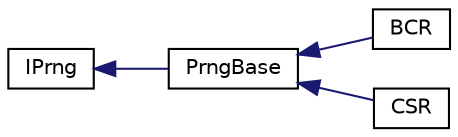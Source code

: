 digraph "Graphical Class Hierarchy"
{
 // LATEX_PDF_SIZE
  edge [fontname="Helvetica",fontsize="10",labelfontname="Helvetica",labelfontsize="10"];
  node [fontname="Helvetica",fontsize="10",shape=record];
  rankdir="LR";
  Node0 [label="IPrng",height=0.2,width=0.4,color="black", fillcolor="white", style="filled",URL="$class_i_prng.html",tooltip="The PRNG virtual interface class."];
  Node0 -> Node1 [dir="back",color="midnightblue",fontsize="10",style="solid",fontname="Helvetica"];
  Node1 [label="PrngBase",height=0.2,width=0.4,color="black", fillcolor="white", style="filled",URL="$class_prng_base.html",tooltip="The PRNG base class; this is not an operable class"];
  Node1 -> Node2 [dir="back",color="midnightblue",fontsize="10",style="solid",fontname="Helvetica"];
  Node2 [label="BCR",height=0.2,width=0.4,color="black", fillcolor="white", style="filled",URL="$class_b_c_r.html",tooltip="An implementation of a Block cipher Counter mode PRNG."];
  Node1 -> Node3 [dir="back",color="midnightblue",fontsize="10",style="solid",fontname="Helvetica"];
  Node3 [label="CSR",height=0.2,width=0.4,color="black", fillcolor="white", style="filled",URL="$class_c_s_r.html",tooltip="An implementation of an cSHAKE based PRNG."];
}
